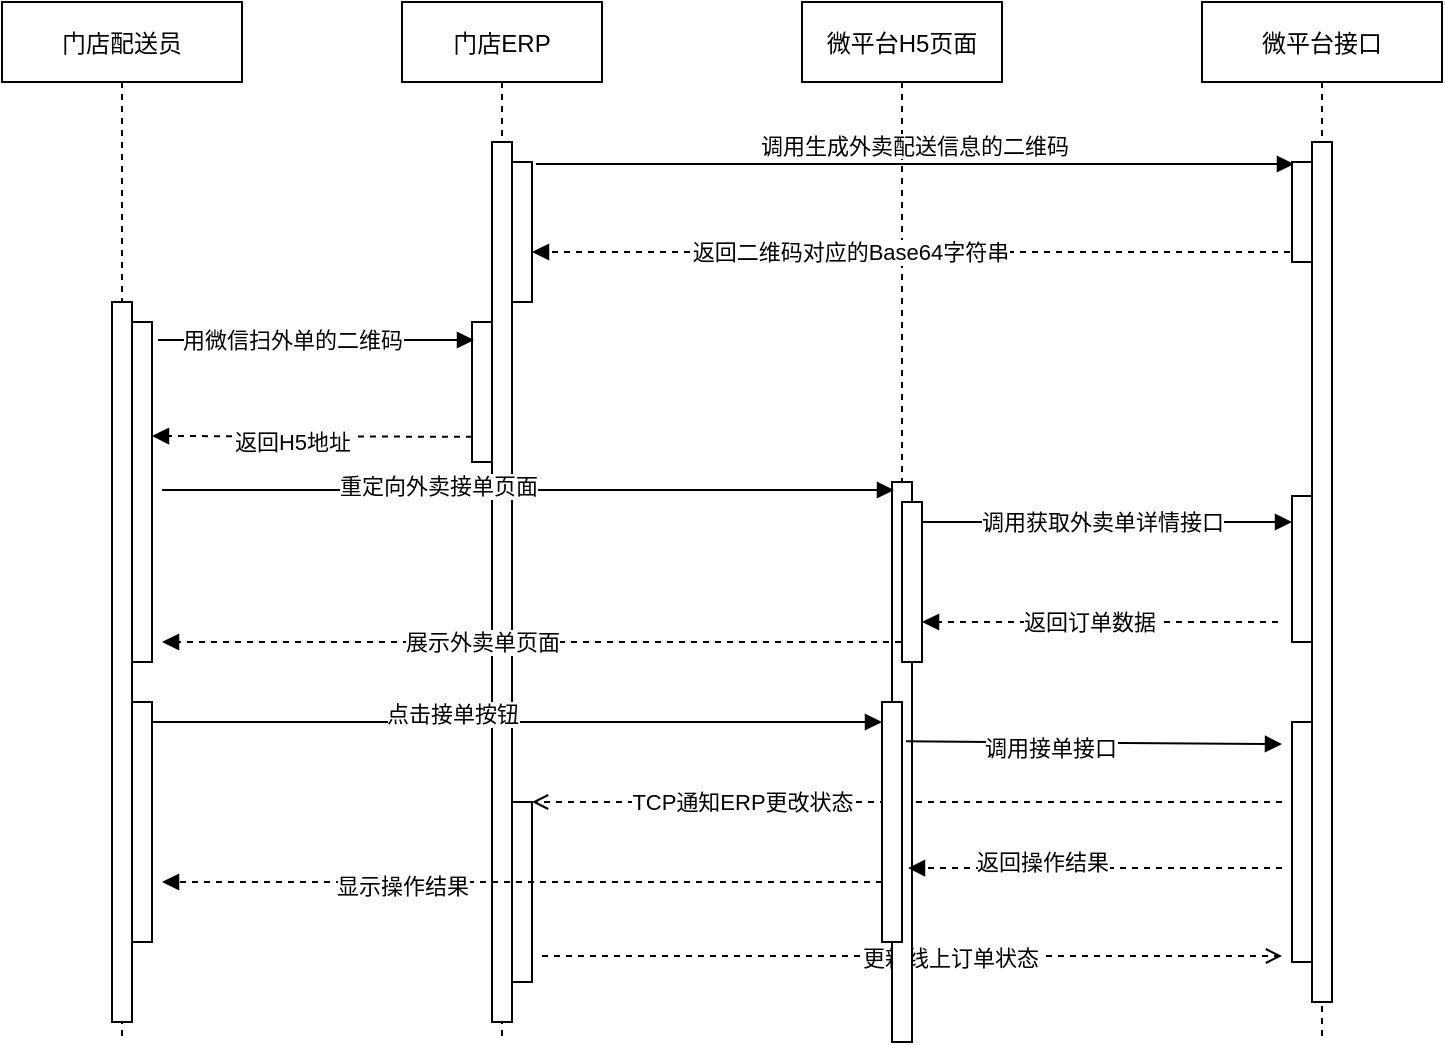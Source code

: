 <mxfile version="15.7.3" type="github">
  <diagram id="kgpKYQtTHZ0yAKxKKP6v" name="Page-1">
    <mxGraphModel dx="1422" dy="804" grid="1" gridSize="10" guides="1" tooltips="1" connect="1" arrows="1" fold="1" page="1" pageScale="1" pageWidth="850" pageHeight="1100" math="0" shadow="0">
      <root>
        <mxCell id="0" />
        <mxCell id="1" parent="0" />
        <mxCell id="3nuBFxr9cyL0pnOWT2aG-1" value="门店ERP" style="shape=umlLifeline;perimeter=lifelinePerimeter;container=1;collapsible=0;recursiveResize=0;rounded=0;shadow=0;strokeWidth=1;" parent="1" vertex="1">
          <mxGeometry x="280" y="80" width="100" height="520" as="geometry" />
        </mxCell>
        <mxCell id="CqPfDWtio2Da3GqYEOoQ-3" value="" style="points=[];perimeter=orthogonalPerimeter;rounded=0;shadow=0;strokeWidth=1;" vertex="1" parent="3nuBFxr9cyL0pnOWT2aG-1">
          <mxGeometry x="35" y="160" width="10" height="70" as="geometry" />
        </mxCell>
        <mxCell id="3nuBFxr9cyL0pnOWT2aG-2" value="" style="points=[];perimeter=orthogonalPerimeter;rounded=0;shadow=0;strokeWidth=1;" parent="3nuBFxr9cyL0pnOWT2aG-1" vertex="1">
          <mxGeometry x="45" y="70" width="10" height="440" as="geometry" />
        </mxCell>
        <mxCell id="3nuBFxr9cyL0pnOWT2aG-4" value="" style="points=[];perimeter=orthogonalPerimeter;rounded=0;shadow=0;strokeWidth=1;" parent="3nuBFxr9cyL0pnOWT2aG-1" vertex="1">
          <mxGeometry x="55" y="80" width="10" height="70" as="geometry" />
        </mxCell>
        <mxCell id="CqPfDWtio2Da3GqYEOoQ-29" value="" style="points=[];perimeter=orthogonalPerimeter;rounded=0;shadow=0;strokeWidth=1;glass=0;sketch=0;labelPosition=left;verticalLabelPosition=middle;align=right;verticalAlign=bottom;horizontal=1;fontColor=default;labelBackgroundColor=none;" vertex="1" parent="3nuBFxr9cyL0pnOWT2aG-1">
          <mxGeometry x="55" y="400" width="10" height="90" as="geometry" />
        </mxCell>
        <mxCell id="CqPfDWtio2Da3GqYEOoQ-27" value="" style="html=1;verticalAlign=bottom;labelBackgroundColor=none;endArrow=open;endFill=0;dashed=1;rounded=0;fontColor=default;targetPerimeterSpacing=0;" edge="1" parent="3nuBFxr9cyL0pnOWT2aG-1">
          <mxGeometry width="160" relative="1" as="geometry">
            <mxPoint x="440" y="400" as="sourcePoint" />
            <mxPoint x="65" y="400" as="targetPoint" />
          </mxGeometry>
        </mxCell>
        <mxCell id="CqPfDWtio2Da3GqYEOoQ-28" value="TCP通知ERP更改状态" style="edgeLabel;html=1;align=center;verticalAlign=middle;resizable=0;points=[];fontColor=default;" vertex="1" connectable="0" parent="CqPfDWtio2Da3GqYEOoQ-27">
          <mxGeometry x="0.232" y="-3" relative="1" as="geometry">
            <mxPoint x="-39" y="3" as="offset" />
          </mxGeometry>
        </mxCell>
        <mxCell id="CqPfDWtio2Da3GqYEOoQ-35" value="" style="html=1;verticalAlign=bottom;labelBackgroundColor=none;endArrow=open;endFill=0;dashed=1;rounded=0;fontColor=default;sourcePerimeterSpacing=0;" edge="1" parent="3nuBFxr9cyL0pnOWT2aG-1">
          <mxGeometry width="160" relative="1" as="geometry">
            <mxPoint x="70" y="477" as="sourcePoint" />
            <mxPoint x="440" y="477" as="targetPoint" />
          </mxGeometry>
        </mxCell>
        <mxCell id="CqPfDWtio2Da3GqYEOoQ-36" value="更新线上订单状态" style="edgeLabel;html=1;align=center;verticalAlign=middle;resizable=0;points=[];fontColor=default;" vertex="1" connectable="0" parent="CqPfDWtio2Da3GqYEOoQ-35">
          <mxGeometry x="0.103" y="-1" relative="1" as="geometry">
            <mxPoint as="offset" />
          </mxGeometry>
        </mxCell>
        <mxCell id="3nuBFxr9cyL0pnOWT2aG-5" value="微平台H5页面" style="shape=umlLifeline;perimeter=lifelinePerimeter;container=1;collapsible=0;recursiveResize=0;rounded=0;shadow=0;strokeWidth=1;" parent="1" vertex="1">
          <mxGeometry x="480" y="80" width="100" height="520" as="geometry" />
        </mxCell>
        <mxCell id="3nuBFxr9cyL0pnOWT2aG-6" value="" style="points=[];perimeter=orthogonalPerimeter;rounded=0;shadow=0;strokeWidth=1;" parent="3nuBFxr9cyL0pnOWT2aG-5" vertex="1">
          <mxGeometry x="45" y="240" width="10" height="280" as="geometry" />
        </mxCell>
        <mxCell id="CqPfDWtio2Da3GqYEOoQ-10" value="" style="html=1;verticalAlign=bottom;labelBackgroundColor=none;endArrow=block;endFill=1;rounded=0;fontColor=default;" edge="1" parent="3nuBFxr9cyL0pnOWT2aG-5">
          <mxGeometry width="160" relative="1" as="geometry">
            <mxPoint x="60" y="260" as="sourcePoint" />
            <mxPoint x="245" y="260" as="targetPoint" />
          </mxGeometry>
        </mxCell>
        <mxCell id="CqPfDWtio2Da3GqYEOoQ-13" value="调用获取外卖单详情接口" style="edgeLabel;html=1;align=center;verticalAlign=middle;resizable=0;points=[];fontColor=default;" vertex="1" connectable="0" parent="CqPfDWtio2Da3GqYEOoQ-10">
          <mxGeometry x="-0.159" y="-4" relative="1" as="geometry">
            <mxPoint x="12" y="-4" as="offset" />
          </mxGeometry>
        </mxCell>
        <mxCell id="CqPfDWtio2Da3GqYEOoQ-14" value="" style="html=1;verticalAlign=bottom;labelBackgroundColor=none;endArrow=block;endFill=1;dashed=1;rounded=0;fontColor=default;" edge="1" parent="3nuBFxr9cyL0pnOWT2aG-5">
          <mxGeometry width="160" relative="1" as="geometry">
            <mxPoint x="238" y="310" as="sourcePoint" />
            <mxPoint x="60" y="310" as="targetPoint" />
          </mxGeometry>
        </mxCell>
        <mxCell id="CqPfDWtio2Da3GqYEOoQ-15" value="返回订单数据&amp;nbsp;" style="edgeLabel;html=1;align=center;verticalAlign=middle;resizable=0;points=[];fontColor=default;" vertex="1" connectable="0" parent="CqPfDWtio2Da3GqYEOoQ-14">
          <mxGeometry x="0.293" y="3" relative="1" as="geometry">
            <mxPoint x="22" y="-3" as="offset" />
          </mxGeometry>
        </mxCell>
        <mxCell id="CqPfDWtio2Da3GqYEOoQ-16" value="" style="points=[];perimeter=orthogonalPerimeter;rounded=0;shadow=0;strokeWidth=1;glass=0;sketch=0;labelPosition=left;verticalLabelPosition=middle;align=right;verticalAlign=bottom;horizontal=1;fontColor=default;labelBackgroundColor=none;" vertex="1" parent="3nuBFxr9cyL0pnOWT2aG-5">
          <mxGeometry x="50" y="250" width="10" height="80" as="geometry" />
        </mxCell>
        <mxCell id="CqPfDWtio2Da3GqYEOoQ-21" value="" style="points=[];perimeter=orthogonalPerimeter;rounded=0;shadow=0;strokeWidth=1;glass=0;sketch=0;labelPosition=left;verticalLabelPosition=middle;align=right;verticalAlign=bottom;horizontal=1;fontColor=default;labelBackgroundColor=none;" vertex="1" parent="3nuBFxr9cyL0pnOWT2aG-5">
          <mxGeometry x="40" y="350" width="10" height="120" as="geometry" />
        </mxCell>
        <mxCell id="pznQq88BLypSLClIyA6O-1" value="门店配送员" style="shape=umlLifeline;perimeter=lifelinePerimeter;container=1;collapsible=0;recursiveResize=0;rounded=0;shadow=0;strokeWidth=1;" parent="1" vertex="1">
          <mxGeometry x="80" y="80" width="120" height="520" as="geometry" />
        </mxCell>
        <mxCell id="pznQq88BLypSLClIyA6O-2" value="" style="points=[];perimeter=orthogonalPerimeter;rounded=0;shadow=0;strokeWidth=1;" parent="pznQq88BLypSLClIyA6O-1" vertex="1">
          <mxGeometry x="55" y="150" width="10" height="360" as="geometry" />
        </mxCell>
        <mxCell id="pznQq88BLypSLClIyA6O-3" value="" style="points=[];perimeter=orthogonalPerimeter;rounded=0;shadow=0;strokeWidth=1;" parent="pznQq88BLypSLClIyA6O-1" vertex="1">
          <mxGeometry x="65" y="160" width="10" height="170" as="geometry" />
        </mxCell>
        <mxCell id="CqPfDWtio2Da3GqYEOoQ-4" value="" style="html=1;verticalAlign=bottom;labelBackgroundColor=none;endArrow=block;endFill=1;rounded=0;" edge="1" parent="pznQq88BLypSLClIyA6O-1">
          <mxGeometry width="160" relative="1" as="geometry">
            <mxPoint x="78" y="169" as="sourcePoint" />
            <mxPoint x="236" y="169" as="targetPoint" />
          </mxGeometry>
        </mxCell>
        <mxCell id="CqPfDWtio2Da3GqYEOoQ-5" value="用微信扫外单的二维码" style="edgeLabel;html=1;align=center;verticalAlign=middle;resizable=0;points=[];" vertex="1" connectable="0" parent="CqPfDWtio2Da3GqYEOoQ-4">
          <mxGeometry x="-0.157" relative="1" as="geometry">
            <mxPoint as="offset" />
          </mxGeometry>
        </mxCell>
        <mxCell id="CqPfDWtio2Da3GqYEOoQ-8" value="" style="html=1;verticalAlign=bottom;labelBackgroundColor=none;endArrow=block;endFill=1;rounded=0;fontColor=default;" edge="1" parent="pznQq88BLypSLClIyA6O-1">
          <mxGeometry width="160" relative="1" as="geometry">
            <mxPoint x="80" y="244" as="sourcePoint" />
            <mxPoint x="446" y="244" as="targetPoint" />
          </mxGeometry>
        </mxCell>
        <mxCell id="CqPfDWtio2Da3GqYEOoQ-9" value="重定向外卖接单页面" style="edgeLabel;html=1;align=center;verticalAlign=middle;resizable=0;points=[];fontColor=default;" vertex="1" connectable="0" parent="CqPfDWtio2Da3GqYEOoQ-8">
          <mxGeometry x="-0.248" y="2" relative="1" as="geometry">
            <mxPoint as="offset" />
          </mxGeometry>
        </mxCell>
        <mxCell id="CqPfDWtio2Da3GqYEOoQ-19" value="" style="points=[];perimeter=orthogonalPerimeter;rounded=0;shadow=0;strokeWidth=1;glass=0;sketch=0;labelPosition=left;verticalLabelPosition=middle;align=right;verticalAlign=bottom;horizontal=1;fontColor=default;labelBackgroundColor=none;" vertex="1" parent="pznQq88BLypSLClIyA6O-1">
          <mxGeometry x="65" y="350" width="10" height="120" as="geometry" />
        </mxCell>
        <mxCell id="CqPfDWtio2Da3GqYEOoQ-20" value="" style="html=1;verticalAlign=bottom;labelBackgroundColor=none;endArrow=block;endFill=1;rounded=0;fontColor=default;" edge="1" parent="pznQq88BLypSLClIyA6O-1">
          <mxGeometry width="160" relative="1" as="geometry">
            <mxPoint x="75" y="360" as="sourcePoint" />
            <mxPoint x="440" y="360" as="targetPoint" />
          </mxGeometry>
        </mxCell>
        <mxCell id="CqPfDWtio2Da3GqYEOoQ-22" value="点击接单按钮" style="edgeLabel;html=1;align=center;verticalAlign=middle;resizable=0;points=[];fontColor=default;" vertex="1" connectable="0" parent="CqPfDWtio2Da3GqYEOoQ-20">
          <mxGeometry x="-0.178" y="4" relative="1" as="geometry">
            <mxPoint as="offset" />
          </mxGeometry>
        </mxCell>
        <mxCell id="3nuBFxr9cyL0pnOWT2aG-8" value="调用生成外卖配送信息的二维码" style="verticalAlign=bottom;endArrow=block;shadow=0;strokeWidth=1;" parent="1" edge="1">
          <mxGeometry relative="1" as="geometry">
            <mxPoint x="347" y="161" as="sourcePoint" />
            <mxPoint x="726" y="161" as="targetPoint" />
          </mxGeometry>
        </mxCell>
        <mxCell id="pznQq88BLypSLClIyA6O-4" value="微平台接口" style="shape=umlLifeline;perimeter=lifelinePerimeter;container=1;collapsible=0;recursiveResize=0;rounded=0;shadow=0;strokeWidth=1;" parent="1" vertex="1">
          <mxGeometry x="680" y="80" width="120" height="520" as="geometry" />
        </mxCell>
        <mxCell id="CqPfDWtio2Da3GqYEOoQ-11" value="" style="points=[];perimeter=orthogonalPerimeter;rounded=0;shadow=0;strokeWidth=1;glass=0;sketch=0;labelPosition=left;verticalLabelPosition=middle;align=right;verticalAlign=bottom;horizontal=1;fontColor=default;labelBackgroundColor=none;" vertex="1" parent="pznQq88BLypSLClIyA6O-4">
          <mxGeometry x="45" y="247" width="10" height="73" as="geometry" />
        </mxCell>
        <mxCell id="pznQq88BLypSLClIyA6O-6" value="" style="points=[];perimeter=orthogonalPerimeter;rounded=0;shadow=0;strokeWidth=1;glass=0;sketch=0;labelPosition=left;verticalLabelPosition=middle;align=right;verticalAlign=bottom;horizontal=1;fontColor=default;labelBackgroundColor=none;" parent="pznQq88BLypSLClIyA6O-4" vertex="1">
          <mxGeometry x="45" y="80" width="10" height="50" as="geometry" />
        </mxCell>
        <mxCell id="pznQq88BLypSLClIyA6O-5" value="" style="points=[];perimeter=orthogonalPerimeter;rounded=0;shadow=0;strokeWidth=1;" parent="pznQq88BLypSLClIyA6O-4" vertex="1">
          <mxGeometry x="55" y="70" width="10" height="430" as="geometry" />
        </mxCell>
        <mxCell id="CqPfDWtio2Da3GqYEOoQ-24" value="" style="points=[];perimeter=orthogonalPerimeter;rounded=0;shadow=0;strokeWidth=1;glass=0;sketch=0;labelPosition=left;verticalLabelPosition=middle;align=right;verticalAlign=bottom;horizontal=1;fontColor=default;labelBackgroundColor=none;" vertex="1" parent="pznQq88BLypSLClIyA6O-4">
          <mxGeometry x="45" y="360" width="10" height="120" as="geometry" />
        </mxCell>
        <mxCell id="CqPfDWtio2Da3GqYEOoQ-1" value="" style="html=1;verticalAlign=bottom;labelBackgroundColor=none;endArrow=block;endFill=1;dashed=1;rounded=0;exitX=-0.1;exitY=0.9;exitDx=0;exitDy=0;exitPerimeter=0;" edge="1" parent="1" source="pznQq88BLypSLClIyA6O-6">
          <mxGeometry width="160" relative="1" as="geometry">
            <mxPoint x="680" y="220" as="sourcePoint" />
            <mxPoint x="345" y="205" as="targetPoint" />
          </mxGeometry>
        </mxCell>
        <mxCell id="CqPfDWtio2Da3GqYEOoQ-2" value="返回二维码对应的Base64字符串" style="edgeLabel;html=1;align=center;verticalAlign=middle;resizable=0;points=[];" vertex="1" connectable="0" parent="CqPfDWtio2Da3GqYEOoQ-1">
          <mxGeometry x="0.654" y="-2" relative="1" as="geometry">
            <mxPoint x="93" y="2" as="offset" />
          </mxGeometry>
        </mxCell>
        <mxCell id="CqPfDWtio2Da3GqYEOoQ-6" value="" style="html=1;verticalAlign=bottom;labelBackgroundColor=none;endArrow=block;endFill=1;dashed=1;rounded=0;exitX=0;exitY=0.82;exitDx=0;exitDy=0;exitPerimeter=0;" edge="1" parent="1" source="CqPfDWtio2Da3GqYEOoQ-3">
          <mxGeometry width="160" relative="1" as="geometry">
            <mxPoint x="320" y="289" as="sourcePoint" />
            <mxPoint x="155" y="297" as="targetPoint" />
          </mxGeometry>
        </mxCell>
        <mxCell id="CqPfDWtio2Da3GqYEOoQ-7" value="返回H5地址" style="edgeLabel;html=1;align=center;verticalAlign=middle;resizable=0;points=[];fontColor=default;" vertex="1" connectable="0" parent="CqPfDWtio2Da3GqYEOoQ-6">
          <mxGeometry x="0.131" y="4" relative="1" as="geometry">
            <mxPoint y="-1" as="offset" />
          </mxGeometry>
        </mxCell>
        <mxCell id="CqPfDWtio2Da3GqYEOoQ-17" value="" style="html=1;verticalAlign=bottom;labelBackgroundColor=none;endArrow=block;endFill=1;dashed=1;rounded=0;fontColor=default;" edge="1" parent="1" source="3nuBFxr9cyL0pnOWT2aG-5">
          <mxGeometry width="160" relative="1" as="geometry">
            <mxPoint x="320" y="400" as="sourcePoint" />
            <mxPoint x="160" y="400" as="targetPoint" />
          </mxGeometry>
        </mxCell>
        <mxCell id="CqPfDWtio2Da3GqYEOoQ-18" value="展示外卖单页面" style="edgeLabel;html=1;align=center;verticalAlign=middle;resizable=0;points=[];fontColor=default;" vertex="1" connectable="0" parent="CqPfDWtio2Da3GqYEOoQ-17">
          <mxGeometry x="-0.727" y="2" relative="1" as="geometry">
            <mxPoint x="-159" y="-2" as="offset" />
          </mxGeometry>
        </mxCell>
        <mxCell id="CqPfDWtio2Da3GqYEOoQ-25" value="" style="html=1;verticalAlign=bottom;labelBackgroundColor=none;endArrow=block;endFill=1;rounded=0;fontColor=default;exitX=1.2;exitY=0.164;exitDx=0;exitDy=0;exitPerimeter=0;sourcePerimeterSpacing=0;" edge="1" parent="1" source="CqPfDWtio2Da3GqYEOoQ-21">
          <mxGeometry width="160" relative="1" as="geometry">
            <mxPoint x="540" y="451" as="sourcePoint" />
            <mxPoint x="720" y="451" as="targetPoint" />
          </mxGeometry>
        </mxCell>
        <mxCell id="CqPfDWtio2Da3GqYEOoQ-26" value="调用接单接口" style="edgeLabel;html=1;align=center;verticalAlign=middle;resizable=0;points=[];fontColor=default;" vertex="1" connectable="0" parent="CqPfDWtio2Da3GqYEOoQ-25">
          <mxGeometry x="-0.234" y="-3" relative="1" as="geometry">
            <mxPoint as="offset" />
          </mxGeometry>
        </mxCell>
        <mxCell id="CqPfDWtio2Da3GqYEOoQ-31" value="" style="html=1;verticalAlign=bottom;labelBackgroundColor=none;endArrow=block;endFill=1;dashed=1;rounded=0;fontColor=default;targetPerimeterSpacing=0;entryX=1.3;entryY=0.692;entryDx=0;entryDy=0;entryPerimeter=0;" edge="1" parent="1" target="CqPfDWtio2Da3GqYEOoQ-21">
          <mxGeometry width="160" relative="1" as="geometry">
            <mxPoint x="720" y="513" as="sourcePoint" />
            <mxPoint x="540" y="510" as="targetPoint" />
          </mxGeometry>
        </mxCell>
        <mxCell id="CqPfDWtio2Da3GqYEOoQ-32" value="返回操作结果" style="edgeLabel;html=1;align=center;verticalAlign=middle;resizable=0;points=[];fontColor=default;" vertex="1" connectable="0" parent="CqPfDWtio2Da3GqYEOoQ-31">
          <mxGeometry x="0.283" y="-3" relative="1" as="geometry">
            <mxPoint as="offset" />
          </mxGeometry>
        </mxCell>
        <mxCell id="CqPfDWtio2Da3GqYEOoQ-33" value="" style="html=1;verticalAlign=bottom;labelBackgroundColor=none;endArrow=block;endFill=1;dashed=1;rounded=0;fontColor=default;targetPerimeterSpacing=0;" edge="1" parent="1">
          <mxGeometry width="160" relative="1" as="geometry">
            <mxPoint x="520" y="520" as="sourcePoint" />
            <mxPoint x="160" y="520" as="targetPoint" />
            <Array as="points">
              <mxPoint x="180" y="520" />
            </Array>
          </mxGeometry>
        </mxCell>
        <mxCell id="CqPfDWtio2Da3GqYEOoQ-34" value="显示操作结果" style="edgeLabel;html=1;align=center;verticalAlign=middle;resizable=0;points=[];fontColor=default;" vertex="1" connectable="0" parent="CqPfDWtio2Da3GqYEOoQ-33">
          <mxGeometry x="0.333" y="2" relative="1" as="geometry">
            <mxPoint as="offset" />
          </mxGeometry>
        </mxCell>
      </root>
    </mxGraphModel>
  </diagram>
</mxfile>
